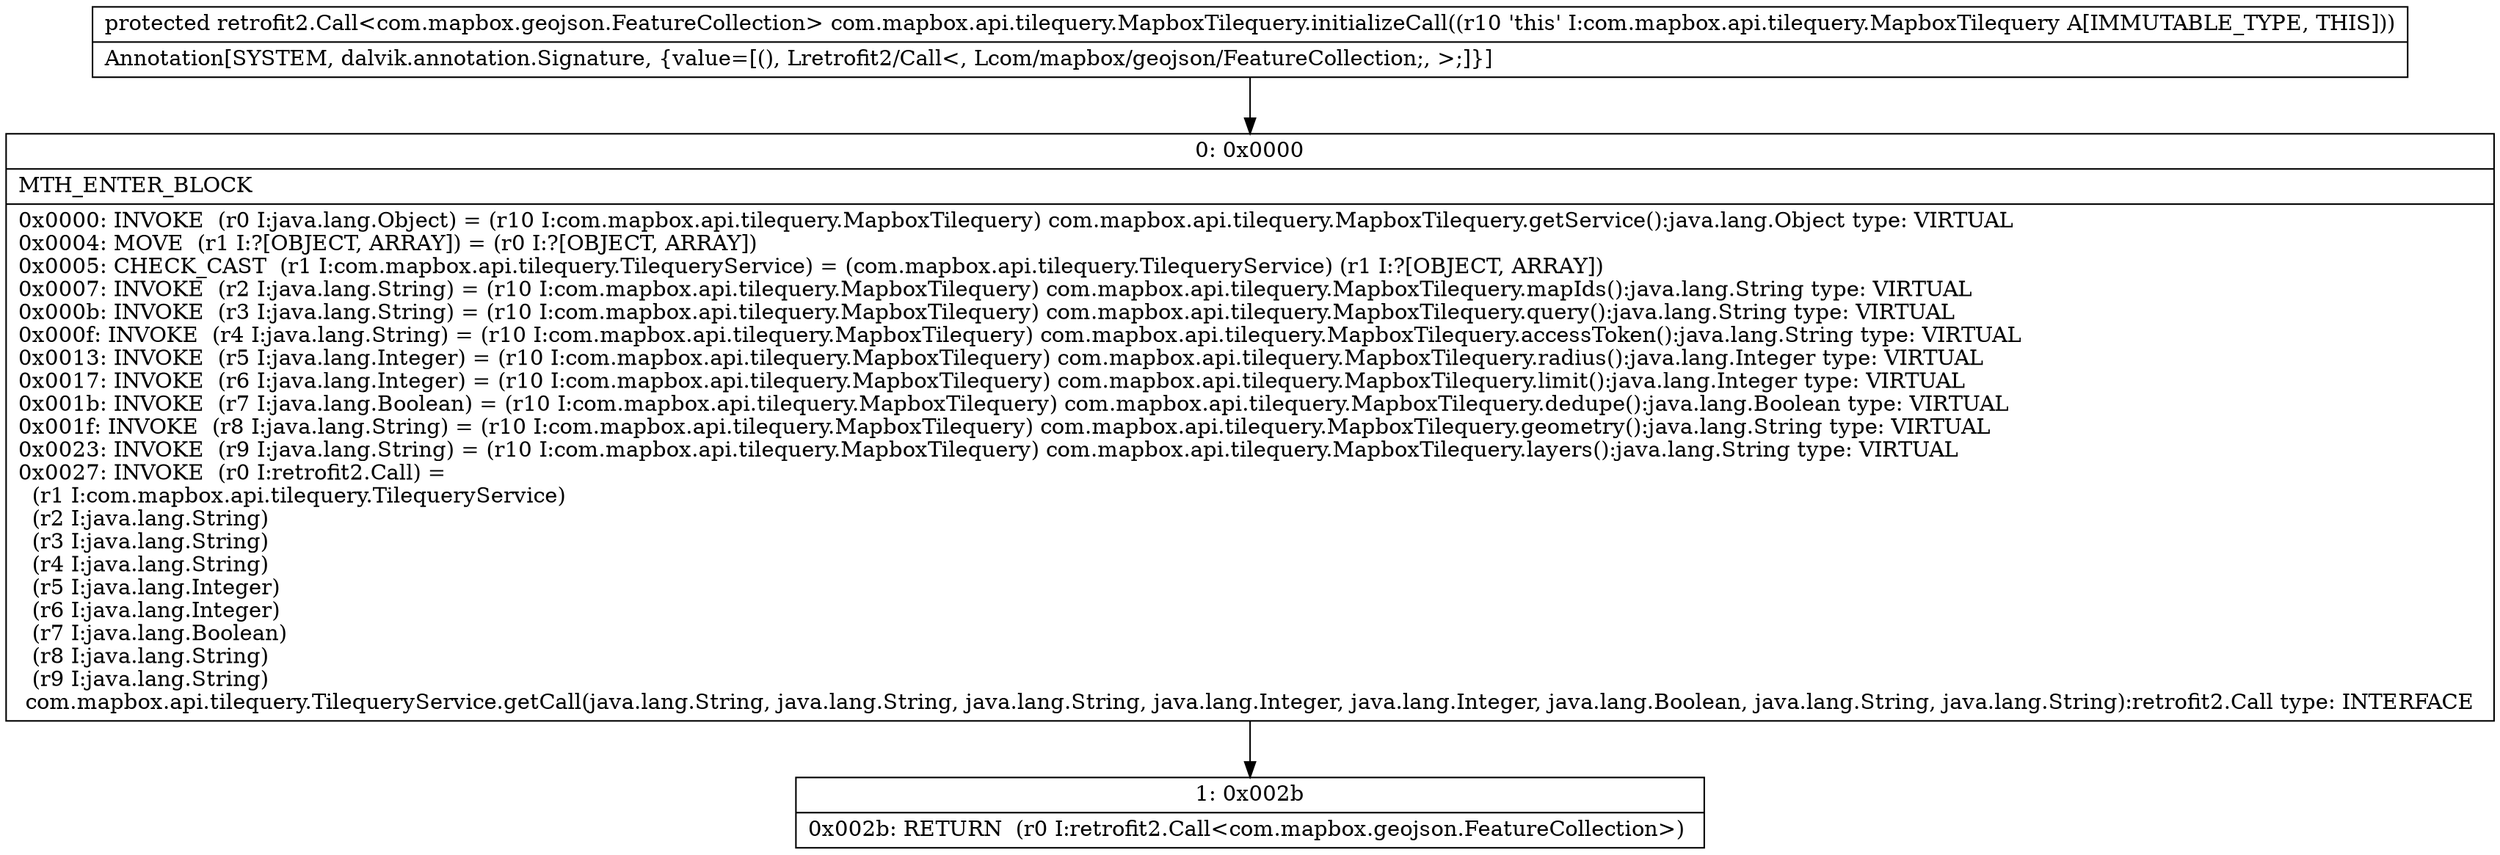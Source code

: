 digraph "CFG forcom.mapbox.api.tilequery.MapboxTilequery.initializeCall()Lretrofit2\/Call;" {
Node_0 [shape=record,label="{0\:\ 0x0000|MTH_ENTER_BLOCK\l|0x0000: INVOKE  (r0 I:java.lang.Object) = (r10 I:com.mapbox.api.tilequery.MapboxTilequery) com.mapbox.api.tilequery.MapboxTilequery.getService():java.lang.Object type: VIRTUAL \l0x0004: MOVE  (r1 I:?[OBJECT, ARRAY]) = (r0 I:?[OBJECT, ARRAY]) \l0x0005: CHECK_CAST  (r1 I:com.mapbox.api.tilequery.TilequeryService) = (com.mapbox.api.tilequery.TilequeryService) (r1 I:?[OBJECT, ARRAY]) \l0x0007: INVOKE  (r2 I:java.lang.String) = (r10 I:com.mapbox.api.tilequery.MapboxTilequery) com.mapbox.api.tilequery.MapboxTilequery.mapIds():java.lang.String type: VIRTUAL \l0x000b: INVOKE  (r3 I:java.lang.String) = (r10 I:com.mapbox.api.tilequery.MapboxTilequery) com.mapbox.api.tilequery.MapboxTilequery.query():java.lang.String type: VIRTUAL \l0x000f: INVOKE  (r4 I:java.lang.String) = (r10 I:com.mapbox.api.tilequery.MapboxTilequery) com.mapbox.api.tilequery.MapboxTilequery.accessToken():java.lang.String type: VIRTUAL \l0x0013: INVOKE  (r5 I:java.lang.Integer) = (r10 I:com.mapbox.api.tilequery.MapboxTilequery) com.mapbox.api.tilequery.MapboxTilequery.radius():java.lang.Integer type: VIRTUAL \l0x0017: INVOKE  (r6 I:java.lang.Integer) = (r10 I:com.mapbox.api.tilequery.MapboxTilequery) com.mapbox.api.tilequery.MapboxTilequery.limit():java.lang.Integer type: VIRTUAL \l0x001b: INVOKE  (r7 I:java.lang.Boolean) = (r10 I:com.mapbox.api.tilequery.MapboxTilequery) com.mapbox.api.tilequery.MapboxTilequery.dedupe():java.lang.Boolean type: VIRTUAL \l0x001f: INVOKE  (r8 I:java.lang.String) = (r10 I:com.mapbox.api.tilequery.MapboxTilequery) com.mapbox.api.tilequery.MapboxTilequery.geometry():java.lang.String type: VIRTUAL \l0x0023: INVOKE  (r9 I:java.lang.String) = (r10 I:com.mapbox.api.tilequery.MapboxTilequery) com.mapbox.api.tilequery.MapboxTilequery.layers():java.lang.String type: VIRTUAL \l0x0027: INVOKE  (r0 I:retrofit2.Call) = \l  (r1 I:com.mapbox.api.tilequery.TilequeryService)\l  (r2 I:java.lang.String)\l  (r3 I:java.lang.String)\l  (r4 I:java.lang.String)\l  (r5 I:java.lang.Integer)\l  (r6 I:java.lang.Integer)\l  (r7 I:java.lang.Boolean)\l  (r8 I:java.lang.String)\l  (r9 I:java.lang.String)\l com.mapbox.api.tilequery.TilequeryService.getCall(java.lang.String, java.lang.String, java.lang.String, java.lang.Integer, java.lang.Integer, java.lang.Boolean, java.lang.String, java.lang.String):retrofit2.Call type: INTERFACE \l}"];
Node_1 [shape=record,label="{1\:\ 0x002b|0x002b: RETURN  (r0 I:retrofit2.Call\<com.mapbox.geojson.FeatureCollection\>) \l}"];
MethodNode[shape=record,label="{protected retrofit2.Call\<com.mapbox.geojson.FeatureCollection\> com.mapbox.api.tilequery.MapboxTilequery.initializeCall((r10 'this' I:com.mapbox.api.tilequery.MapboxTilequery A[IMMUTABLE_TYPE, THIS]))  | Annotation[SYSTEM, dalvik.annotation.Signature, \{value=[(), Lretrofit2\/Call\<, Lcom\/mapbox\/geojson\/FeatureCollection;, \>;]\}]\l}"];
MethodNode -> Node_0;
Node_0 -> Node_1;
}

